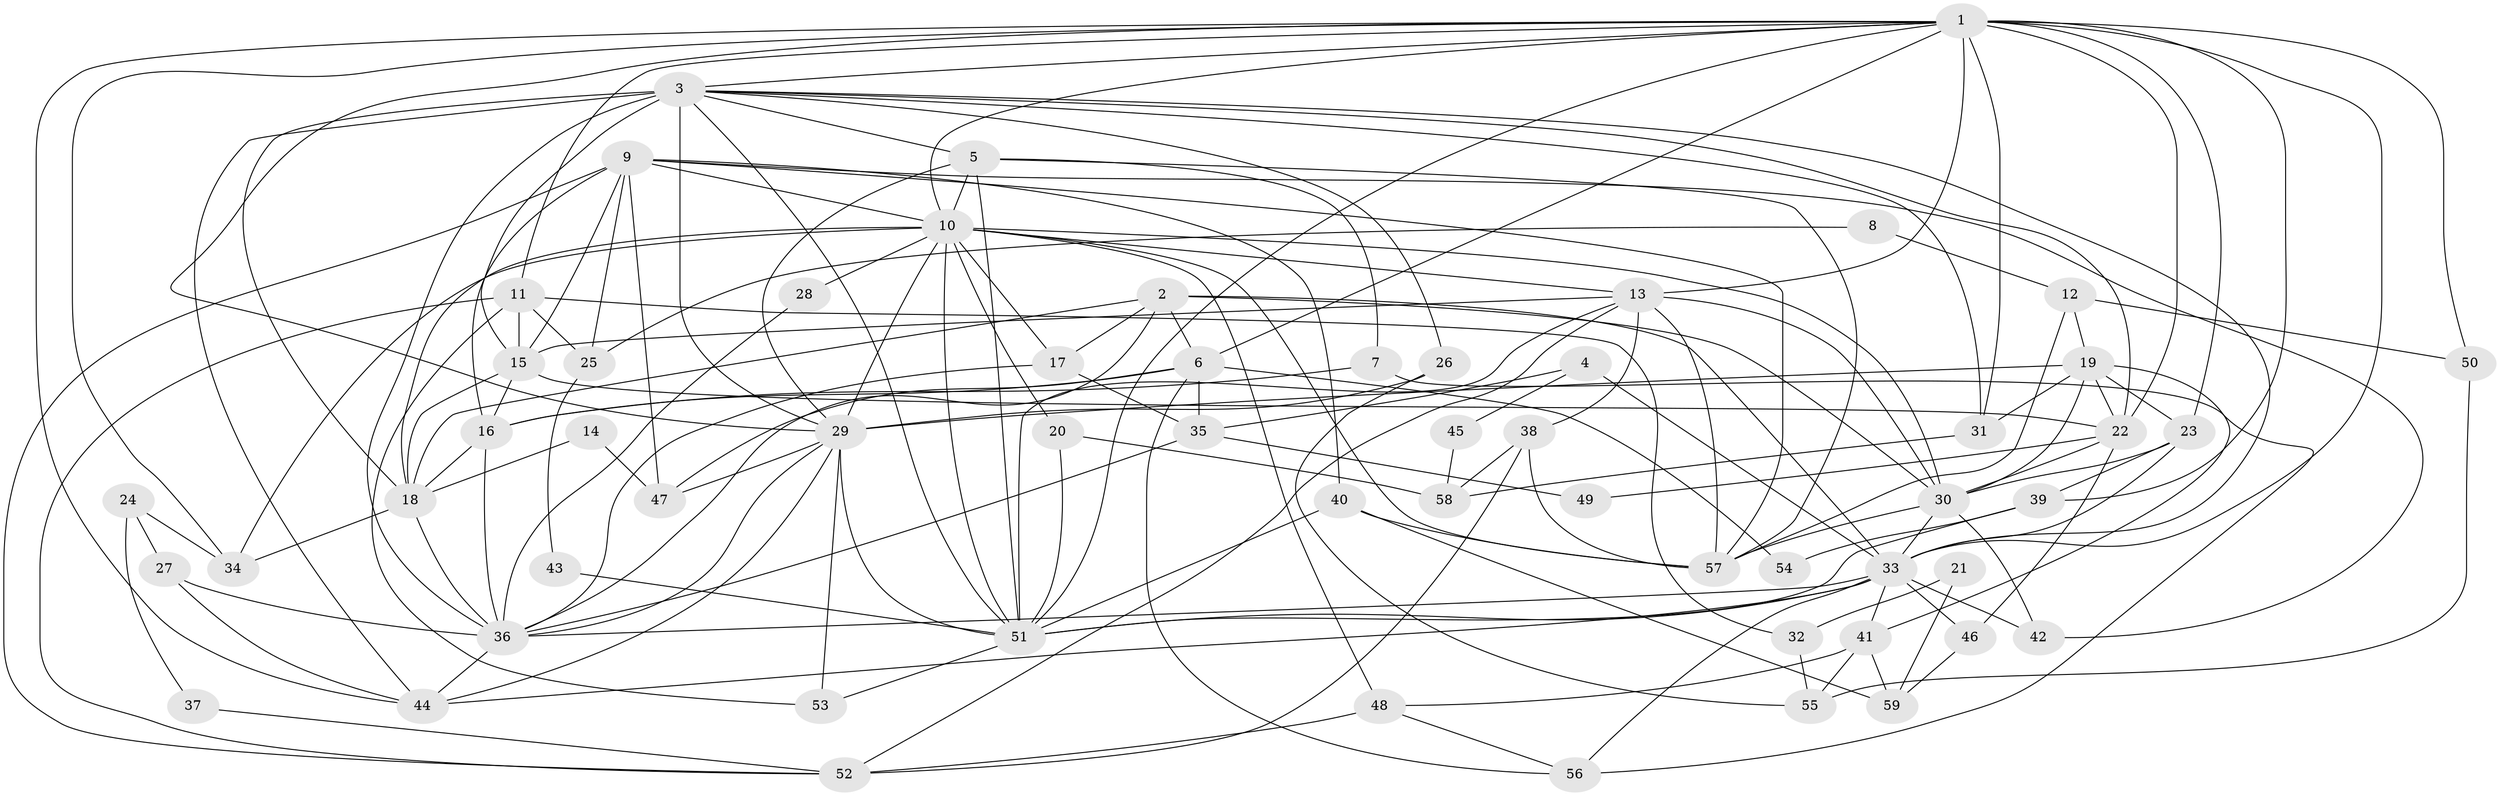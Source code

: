 // original degree distribution, {5: 0.18803418803418803, 4: 0.3247863247863248, 3: 0.23076923076923078, 2: 0.1282051282051282, 6: 0.09401709401709402, 7: 0.02564102564102564, 8: 0.008547008547008548}
// Generated by graph-tools (version 1.1) at 2025/51/03/04/25 22:51:07]
// undirected, 59 vertices, 158 edges
graph export_dot {
  node [color=gray90,style=filled];
  1;
  2;
  3;
  4;
  5;
  6;
  7;
  8;
  9;
  10;
  11;
  12;
  13;
  14;
  15;
  16;
  17;
  18;
  19;
  20;
  21;
  22;
  23;
  24;
  25;
  26;
  27;
  28;
  29;
  30;
  31;
  32;
  33;
  34;
  35;
  36;
  37;
  38;
  39;
  40;
  41;
  42;
  43;
  44;
  45;
  46;
  47;
  48;
  49;
  50;
  51;
  52;
  53;
  54;
  55;
  56;
  57;
  58;
  59;
  1 -- 3 [weight=1.0];
  1 -- 6 [weight=1.0];
  1 -- 10 [weight=1.0];
  1 -- 11 [weight=1.0];
  1 -- 13 [weight=2.0];
  1 -- 22 [weight=2.0];
  1 -- 23 [weight=1.0];
  1 -- 29 [weight=1.0];
  1 -- 31 [weight=1.0];
  1 -- 33 [weight=1.0];
  1 -- 34 [weight=1.0];
  1 -- 39 [weight=1.0];
  1 -- 44 [weight=1.0];
  1 -- 50 [weight=1.0];
  1 -- 51 [weight=1.0];
  2 -- 6 [weight=1.0];
  2 -- 17 [weight=1.0];
  2 -- 18 [weight=1.0];
  2 -- 30 [weight=2.0];
  2 -- 33 [weight=3.0];
  2 -- 36 [weight=1.0];
  3 -- 5 [weight=2.0];
  3 -- 15 [weight=1.0];
  3 -- 18 [weight=5.0];
  3 -- 22 [weight=1.0];
  3 -- 26 [weight=1.0];
  3 -- 29 [weight=1.0];
  3 -- 31 [weight=1.0];
  3 -- 33 [weight=1.0];
  3 -- 36 [weight=1.0];
  3 -- 44 [weight=1.0];
  3 -- 51 [weight=1.0];
  4 -- 33 [weight=1.0];
  4 -- 35 [weight=1.0];
  4 -- 45 [weight=1.0];
  5 -- 7 [weight=1.0];
  5 -- 10 [weight=1.0];
  5 -- 29 [weight=2.0];
  5 -- 51 [weight=1.0];
  5 -- 57 [weight=1.0];
  6 -- 16 [weight=1.0];
  6 -- 35 [weight=1.0];
  6 -- 47 [weight=1.0];
  6 -- 54 [weight=1.0];
  6 -- 56 [weight=1.0];
  7 -- 16 [weight=1.0];
  7 -- 56 [weight=1.0];
  8 -- 12 [weight=1.0];
  8 -- 25 [weight=1.0];
  9 -- 10 [weight=1.0];
  9 -- 15 [weight=1.0];
  9 -- 16 [weight=1.0];
  9 -- 25 [weight=1.0];
  9 -- 40 [weight=1.0];
  9 -- 42 [weight=1.0];
  9 -- 47 [weight=1.0];
  9 -- 52 [weight=1.0];
  9 -- 57 [weight=1.0];
  10 -- 13 [weight=1.0];
  10 -- 17 [weight=1.0];
  10 -- 18 [weight=1.0];
  10 -- 20 [weight=1.0];
  10 -- 28 [weight=1.0];
  10 -- 29 [weight=2.0];
  10 -- 30 [weight=1.0];
  10 -- 34 [weight=1.0];
  10 -- 48 [weight=2.0];
  10 -- 51 [weight=1.0];
  10 -- 57 [weight=1.0];
  11 -- 15 [weight=1.0];
  11 -- 25 [weight=1.0];
  11 -- 32 [weight=1.0];
  11 -- 52 [weight=1.0];
  11 -- 53 [weight=1.0];
  12 -- 19 [weight=1.0];
  12 -- 50 [weight=1.0];
  12 -- 57 [weight=1.0];
  13 -- 15 [weight=1.0];
  13 -- 30 [weight=1.0];
  13 -- 38 [weight=1.0];
  13 -- 51 [weight=1.0];
  13 -- 52 [weight=1.0];
  13 -- 57 [weight=1.0];
  14 -- 18 [weight=1.0];
  14 -- 47 [weight=1.0];
  15 -- 16 [weight=3.0];
  15 -- 18 [weight=1.0];
  15 -- 22 [weight=1.0];
  16 -- 18 [weight=1.0];
  16 -- 36 [weight=1.0];
  17 -- 35 [weight=1.0];
  17 -- 36 [weight=1.0];
  18 -- 34 [weight=1.0];
  18 -- 36 [weight=1.0];
  19 -- 22 [weight=1.0];
  19 -- 23 [weight=1.0];
  19 -- 29 [weight=1.0];
  19 -- 30 [weight=1.0];
  19 -- 31 [weight=1.0];
  19 -- 41 [weight=1.0];
  20 -- 51 [weight=1.0];
  20 -- 58 [weight=1.0];
  21 -- 32 [weight=1.0];
  21 -- 59 [weight=1.0];
  22 -- 30 [weight=1.0];
  22 -- 46 [weight=1.0];
  22 -- 49 [weight=1.0];
  23 -- 30 [weight=1.0];
  23 -- 33 [weight=1.0];
  23 -- 39 [weight=1.0];
  24 -- 27 [weight=1.0];
  24 -- 34 [weight=1.0];
  24 -- 37 [weight=1.0];
  25 -- 43 [weight=1.0];
  26 -- 29 [weight=2.0];
  26 -- 55 [weight=1.0];
  27 -- 36 [weight=1.0];
  27 -- 44 [weight=1.0];
  28 -- 36 [weight=1.0];
  29 -- 36 [weight=1.0];
  29 -- 44 [weight=1.0];
  29 -- 47 [weight=1.0];
  29 -- 51 [weight=1.0];
  29 -- 53 [weight=1.0];
  30 -- 33 [weight=1.0];
  30 -- 42 [weight=1.0];
  30 -- 57 [weight=1.0];
  31 -- 58 [weight=1.0];
  32 -- 55 [weight=1.0];
  33 -- 36 [weight=1.0];
  33 -- 41 [weight=1.0];
  33 -- 42 [weight=1.0];
  33 -- 44 [weight=1.0];
  33 -- 46 [weight=1.0];
  33 -- 51 [weight=1.0];
  33 -- 56 [weight=1.0];
  35 -- 36 [weight=1.0];
  35 -- 49 [weight=1.0];
  36 -- 44 [weight=1.0];
  37 -- 52 [weight=1.0];
  38 -- 52 [weight=1.0];
  38 -- 57 [weight=1.0];
  38 -- 58 [weight=1.0];
  39 -- 51 [weight=1.0];
  39 -- 54 [weight=1.0];
  40 -- 51 [weight=1.0];
  40 -- 57 [weight=1.0];
  40 -- 59 [weight=1.0];
  41 -- 48 [weight=1.0];
  41 -- 55 [weight=1.0];
  41 -- 59 [weight=1.0];
  43 -- 51 [weight=1.0];
  45 -- 58 [weight=1.0];
  46 -- 59 [weight=1.0];
  48 -- 52 [weight=1.0];
  48 -- 56 [weight=1.0];
  50 -- 55 [weight=1.0];
  51 -- 53 [weight=1.0];
}
